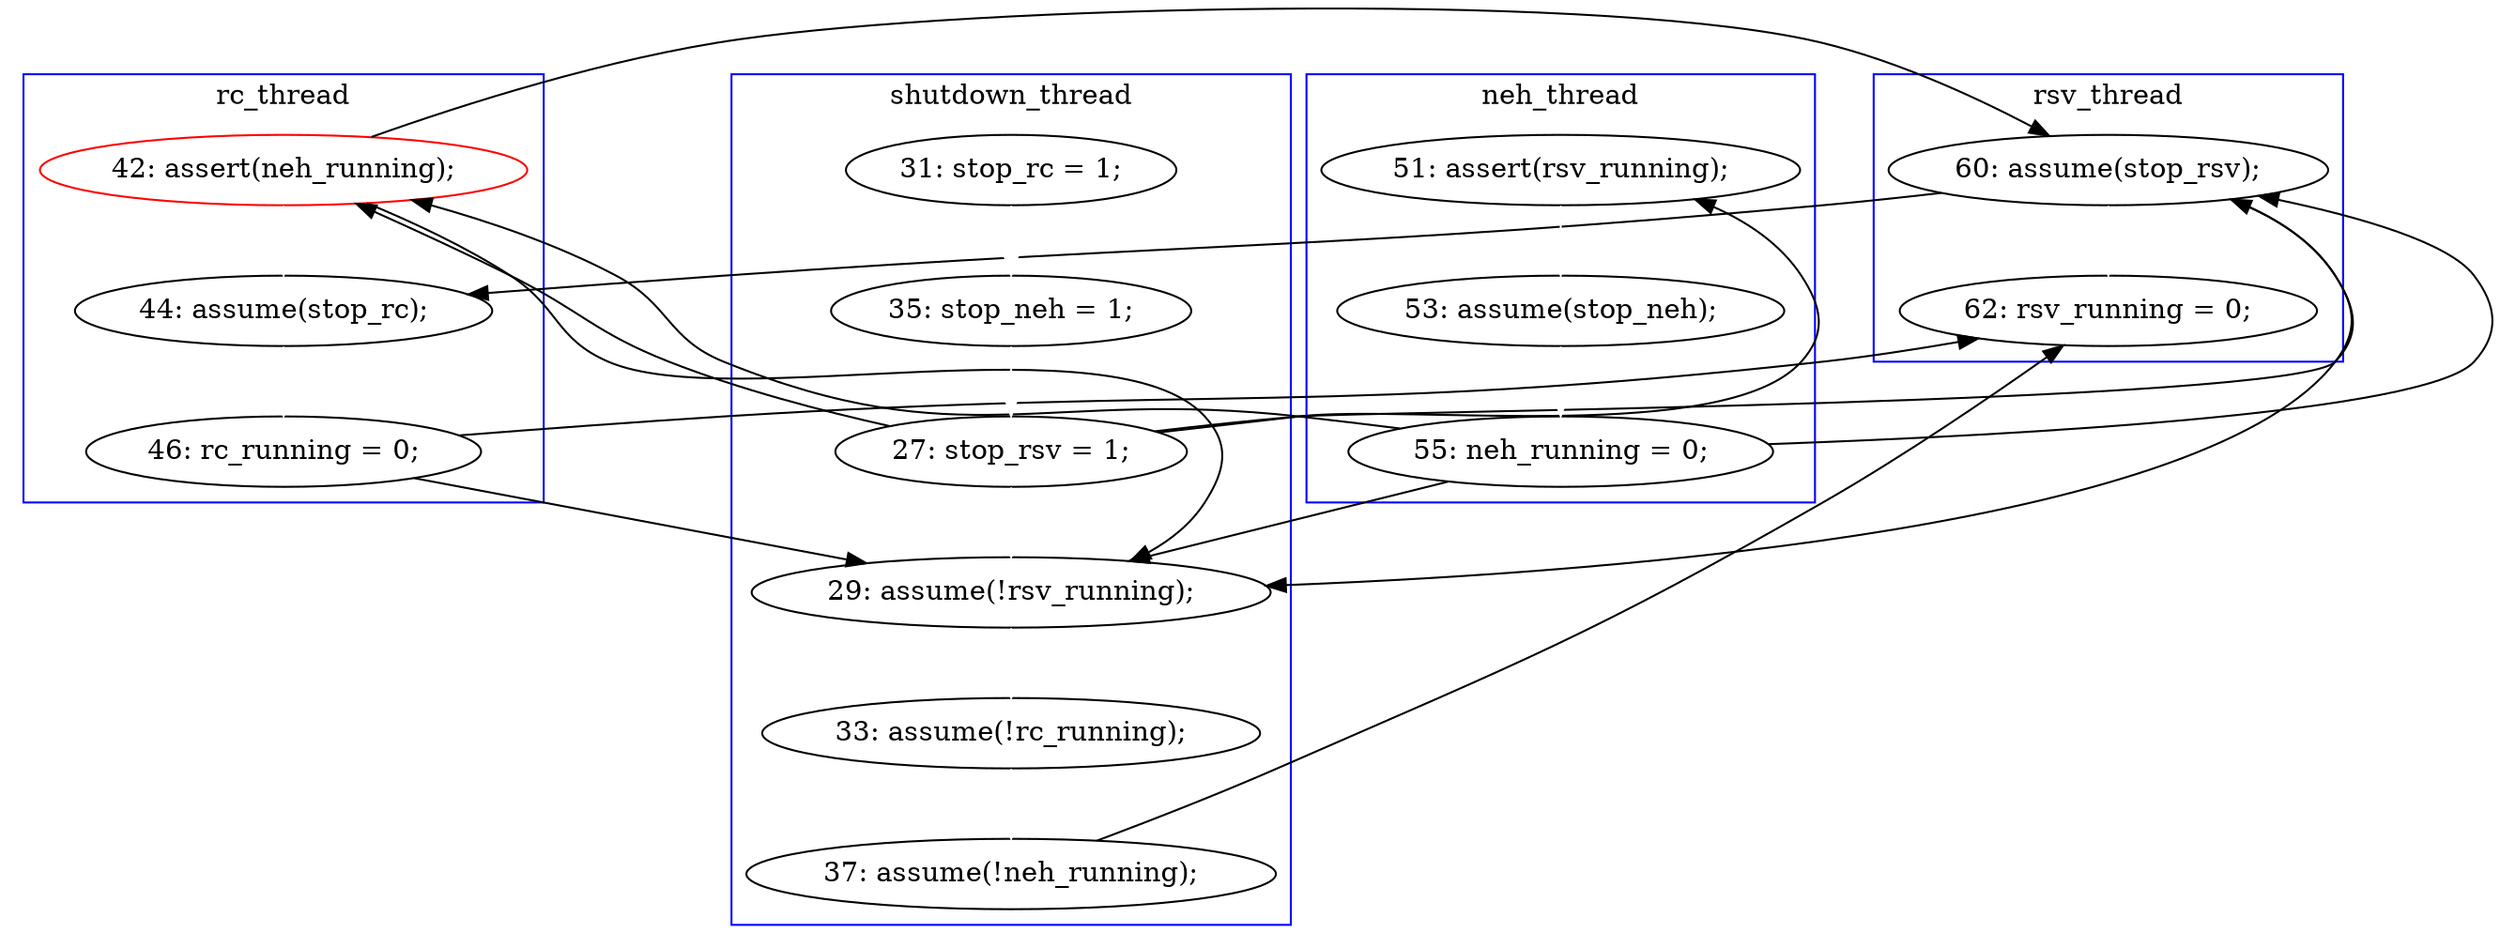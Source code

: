 digraph Counterexample {
	22 -> 23 [color = black, style = solid, constraint = false]
	14 -> 23 [color = black, style = solid, constraint = false]
	19 -> 20 [color = white, style = solid]
	21 -> 27 [color = black, style = solid, constraint = false]
	23 -> 30 [color = white, style = solid]
	28 -> 29 [color = white, style = solid]
	21 -> 23 [color = black, style = solid, constraint = false]
	14 -> 22 [color = black, style = solid, constraint = false]
	23 -> 27 [color = black, style = solid, constraint = false]
	22 -> 25 [color = white, style = solid]
	25 -> 26 [color = white, style = solid]
	23 -> 25 [color = black, style = solid, constraint = false]
	26 -> 27 [color = black, style = solid, constraint = false]
	29 -> 30 [color = black, style = solid, constraint = false]
	26 -> 30 [color = black, style = solid, constraint = false]
	13 -> 14 [color = white, style = solid]
	14 -> 27 [color = white, style = solid]
	21 -> 22 [color = black, style = solid, constraint = false]
	27 -> 28 [color = white, style = solid]
	14 -> 19 [color = black, style = solid, constraint = false]
	22 -> 27 [color = black, style = solid, constraint = false]
	12 -> 13 [color = white, style = solid]
	20 -> 21 [color = white, style = solid]
	subgraph cluster3 {
		label = neh_thread
		color = blue
		19  [label = "51: assert(rsv_running);"]
		21  [label = "55: neh_running = 0;"]
		20  [label = "53: assume(stop_neh);"]
	}
	subgraph cluster1 {
		label = shutdown_thread
		color = blue
		13  [label = "35: stop_neh = 1;"]
		28  [label = "33: assume(!rc_running);"]
		29  [label = "37: assume(!neh_running);"]
		12  [label = "31: stop_rc = 1;"]
		27  [label = "29: assume(!rsv_running);"]
		14  [label = "27: stop_rsv = 1;"]
	}
	subgraph cluster4 {
		label = rsv_thread
		color = blue
		30  [label = "62: rsv_running = 0;"]
		23  [label = "60: assume(stop_rsv);"]
	}
	subgraph cluster2 {
		label = rc_thread
		color = blue
		26  [label = "46: rc_running = 0;"]
		25  [label = "44: assume(stop_rc);"]
		22  [label = "42: assert(neh_running);", color = red]
	}
}